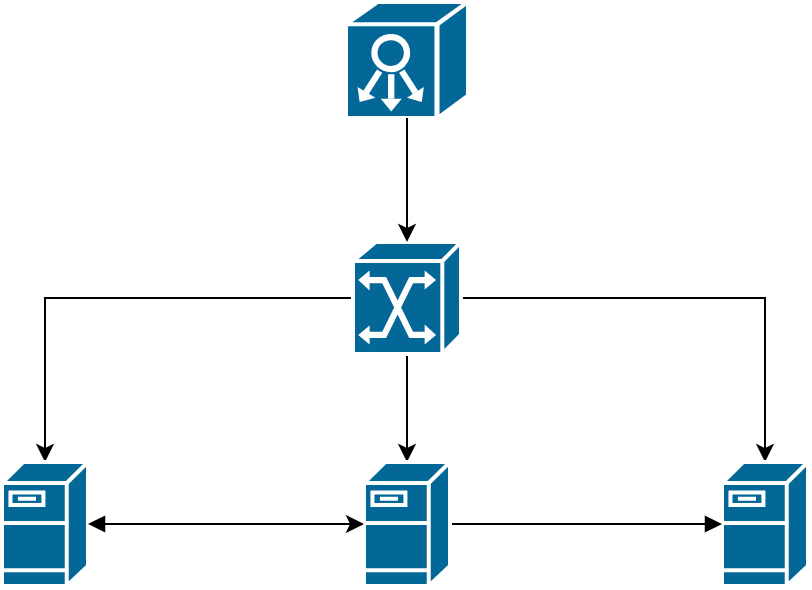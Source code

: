 <mxfile version="22.0.3" type="device">
  <diagram name="Page-1" id="K5rzU-NQWjhc8ygscWuh">
    <mxGraphModel dx="1434" dy="854" grid="1" gridSize="10" guides="1" tooltips="1" connect="1" arrows="1" fold="1" page="1" pageScale="1" pageWidth="827" pageHeight="1169" math="0" shadow="0">
      <root>
        <mxCell id="0" />
        <mxCell id="1" parent="0" />
        <mxCell id="11pOybyQ_F0OQJJC0mds-7" style="edgeStyle=orthogonalEdgeStyle;rounded=0;orthogonalLoop=1;jettySize=auto;html=1;" edge="1" parent="1" source="11pOybyQ_F0OQJJC0mds-2" target="11pOybyQ_F0OQJJC0mds-4">
          <mxGeometry relative="1" as="geometry" />
        </mxCell>
        <mxCell id="11pOybyQ_F0OQJJC0mds-8" style="edgeStyle=orthogonalEdgeStyle;rounded=0;orthogonalLoop=1;jettySize=auto;html=1;" edge="1" parent="1" source="11pOybyQ_F0OQJJC0mds-2" target="11pOybyQ_F0OQJJC0mds-3">
          <mxGeometry relative="1" as="geometry" />
        </mxCell>
        <mxCell id="11pOybyQ_F0OQJJC0mds-9" style="edgeStyle=orthogonalEdgeStyle;rounded=0;orthogonalLoop=1;jettySize=auto;html=1;" edge="1" parent="1" source="11pOybyQ_F0OQJJC0mds-2" target="11pOybyQ_F0OQJJC0mds-5">
          <mxGeometry relative="1" as="geometry" />
        </mxCell>
        <mxCell id="11pOybyQ_F0OQJJC0mds-2" value="" style="shape=mxgraph.cisco.switches.atm_switch;sketch=0;html=1;pointerEvents=1;dashed=0;fillColor=#036897;strokeColor=#ffffff;strokeWidth=2;verticalLabelPosition=bottom;verticalAlign=top;align=center;outlineConnect=0;" vertex="1" parent="1">
          <mxGeometry x="395.5" y="210" width="54" height="56" as="geometry" />
        </mxCell>
        <mxCell id="11pOybyQ_F0OQJJC0mds-3" value="" style="shape=mxgraph.cisco.servers.fileserver;sketch=0;html=1;pointerEvents=1;dashed=0;fillColor=#036897;strokeColor=#ffffff;strokeWidth=2;verticalLabelPosition=bottom;verticalAlign=top;align=center;outlineConnect=0;" vertex="1" parent="1">
          <mxGeometry x="580" y="320" width="43" height="62" as="geometry" />
        </mxCell>
        <mxCell id="11pOybyQ_F0OQJJC0mds-4" value="" style="shape=mxgraph.cisco.servers.fileserver;sketch=0;html=1;pointerEvents=1;dashed=0;fillColor=#036897;strokeColor=#ffffff;strokeWidth=2;verticalLabelPosition=bottom;verticalAlign=top;align=center;outlineConnect=0;" vertex="1" parent="1">
          <mxGeometry x="220" y="320" width="43" height="62" as="geometry" />
        </mxCell>
        <mxCell id="11pOybyQ_F0OQJJC0mds-11" style="edgeStyle=orthogonalEdgeStyle;rounded=0;orthogonalLoop=1;jettySize=auto;html=1;endArrow=block;endFill=1;" edge="1" parent="1" source="11pOybyQ_F0OQJJC0mds-5" target="11pOybyQ_F0OQJJC0mds-3">
          <mxGeometry relative="1" as="geometry" />
        </mxCell>
        <mxCell id="11pOybyQ_F0OQJJC0mds-5" value="" style="shape=mxgraph.cisco.servers.fileserver;sketch=0;html=1;pointerEvents=1;dashed=0;fillColor=#036897;strokeColor=#ffffff;strokeWidth=2;verticalLabelPosition=bottom;verticalAlign=top;align=center;outlineConnect=0;" vertex="1" parent="1">
          <mxGeometry x="401" y="320" width="43" height="62" as="geometry" />
        </mxCell>
        <mxCell id="11pOybyQ_F0OQJJC0mds-6" value="" style="shape=mxgraph.cisco.controllers_and_modules.system_controller;sketch=0;html=1;pointerEvents=1;dashed=0;fillColor=#036897;strokeColor=#ffffff;strokeWidth=2;verticalLabelPosition=bottom;verticalAlign=top;align=center;outlineConnect=0;" vertex="1" parent="1">
          <mxGeometry x="392" y="90" width="61" height="58" as="geometry" />
        </mxCell>
        <mxCell id="11pOybyQ_F0OQJJC0mds-10" style="edgeStyle=orthogonalEdgeStyle;rounded=0;orthogonalLoop=1;jettySize=auto;html=1;entryX=0;entryY=0.5;entryDx=0;entryDy=0;entryPerimeter=0;startArrow=block;startFill=1;" edge="1" parent="1" source="11pOybyQ_F0OQJJC0mds-4" target="11pOybyQ_F0OQJJC0mds-5">
          <mxGeometry relative="1" as="geometry" />
        </mxCell>
        <mxCell id="11pOybyQ_F0OQJJC0mds-12" style="edgeStyle=orthogonalEdgeStyle;rounded=0;orthogonalLoop=1;jettySize=auto;html=1;entryX=0.5;entryY=0;entryDx=0;entryDy=0;entryPerimeter=0;" edge="1" parent="1" source="11pOybyQ_F0OQJJC0mds-6" target="11pOybyQ_F0OQJJC0mds-2">
          <mxGeometry relative="1" as="geometry" />
        </mxCell>
      </root>
    </mxGraphModel>
  </diagram>
</mxfile>
